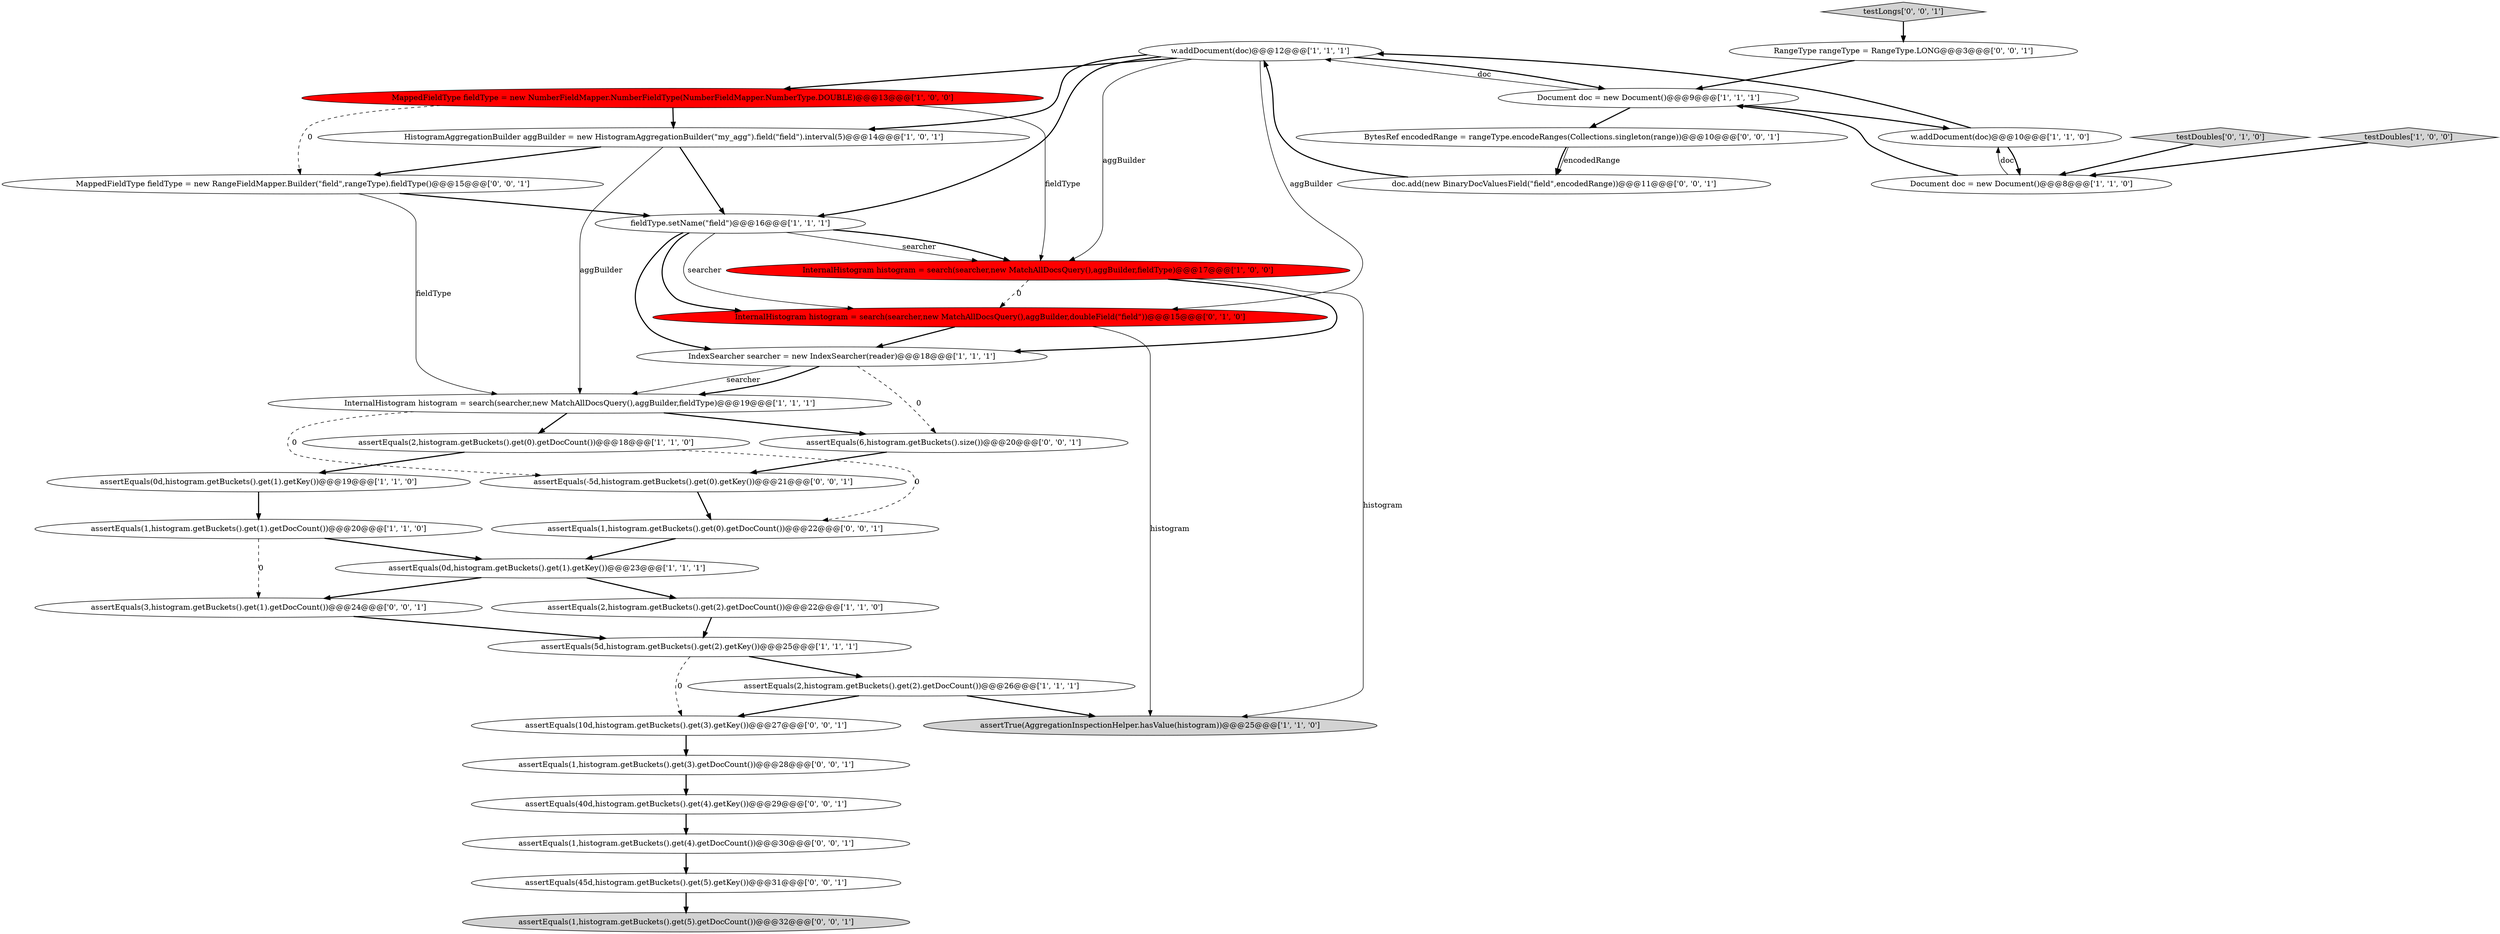 digraph {
24 [style = filled, label = "assertEquals(-5d,histogram.getBuckets().get(0).getKey())@@@21@@@['0', '0', '1']", fillcolor = white, shape = ellipse image = "AAA0AAABBB3BBB"];
17 [style = filled, label = "Document doc = new Document()@@@9@@@['1', '1', '1']", fillcolor = white, shape = ellipse image = "AAA0AAABBB1BBB"];
34 [style = filled, label = "testLongs['0', '0', '1']", fillcolor = lightgray, shape = diamond image = "AAA0AAABBB3BBB"];
30 [style = filled, label = "assertEquals(1,histogram.getBuckets().get(4).getDocCount())@@@30@@@['0', '0', '1']", fillcolor = white, shape = ellipse image = "AAA0AAABBB3BBB"];
22 [style = filled, label = "assertEquals(45d,histogram.getBuckets().get(5).getKey())@@@31@@@['0', '0', '1']", fillcolor = white, shape = ellipse image = "AAA0AAABBB3BBB"];
35 [style = filled, label = "assertEquals(10d,histogram.getBuckets().get(3).getKey())@@@27@@@['0', '0', '1']", fillcolor = white, shape = ellipse image = "AAA0AAABBB3BBB"];
15 [style = filled, label = "w.addDocument(doc)@@@12@@@['1', '1', '1']", fillcolor = white, shape = ellipse image = "AAA0AAABBB1BBB"];
20 [style = filled, label = "InternalHistogram histogram = search(searcher,new MatchAllDocsQuery(),aggBuilder,doubleField(\"field\"))@@@15@@@['0', '1', '0']", fillcolor = red, shape = ellipse image = "AAA1AAABBB2BBB"];
13 [style = filled, label = "assertEquals(1,histogram.getBuckets().get(1).getDocCount())@@@20@@@['1', '1', '0']", fillcolor = white, shape = ellipse image = "AAA0AAABBB1BBB"];
25 [style = filled, label = "BytesRef encodedRange = rangeType.encodeRanges(Collections.singleton(range))@@@10@@@['0', '0', '1']", fillcolor = white, shape = ellipse image = "AAA0AAABBB3BBB"];
19 [style = filled, label = "testDoubles['0', '1', '0']", fillcolor = lightgray, shape = diamond image = "AAA0AAABBB2BBB"];
21 [style = filled, label = "RangeType rangeType = RangeType.LONG@@@3@@@['0', '0', '1']", fillcolor = white, shape = ellipse image = "AAA0AAABBB3BBB"];
33 [style = filled, label = "MappedFieldType fieldType = new RangeFieldMapper.Builder(\"field\",rangeType).fieldType()@@@15@@@['0', '0', '1']", fillcolor = white, shape = ellipse image = "AAA0AAABBB3BBB"];
8 [style = filled, label = "MappedFieldType fieldType = new NumberFieldMapper.NumberFieldType(NumberFieldMapper.NumberType.DOUBLE)@@@13@@@['1', '0', '0']", fillcolor = red, shape = ellipse image = "AAA1AAABBB1BBB"];
14 [style = filled, label = "testDoubles['1', '0', '0']", fillcolor = lightgray, shape = diamond image = "AAA0AAABBB1BBB"];
29 [style = filled, label = "doc.add(new BinaryDocValuesField(\"field\",encodedRange))@@@11@@@['0', '0', '1']", fillcolor = white, shape = ellipse image = "AAA0AAABBB3BBB"];
3 [style = filled, label = "assertTrue(AggregationInspectionHelper.hasValue(histogram))@@@25@@@['1', '1', '0']", fillcolor = lightgray, shape = ellipse image = "AAA0AAABBB1BBB"];
32 [style = filled, label = "assertEquals(1,histogram.getBuckets().get(5).getDocCount())@@@32@@@['0', '0', '1']", fillcolor = lightgray, shape = ellipse image = "AAA0AAABBB3BBB"];
18 [style = filled, label = "IndexSearcher searcher = new IndexSearcher(reader)@@@18@@@['1', '1', '1']", fillcolor = white, shape = ellipse image = "AAA0AAABBB1BBB"];
16 [style = filled, label = "assertEquals(0d,histogram.getBuckets().get(1).getKey())@@@19@@@['1', '1', '0']", fillcolor = white, shape = ellipse image = "AAA0AAABBB1BBB"];
12 [style = filled, label = "HistogramAggregationBuilder aggBuilder = new HistogramAggregationBuilder(\"my_agg\").field(\"field\").interval(5)@@@14@@@['1', '0', '1']", fillcolor = white, shape = ellipse image = "AAA0AAABBB1BBB"];
7 [style = filled, label = "assertEquals(2,histogram.getBuckets().get(0).getDocCount())@@@18@@@['1', '1', '0']", fillcolor = white, shape = ellipse image = "AAA0AAABBB1BBB"];
23 [style = filled, label = "assertEquals(1,histogram.getBuckets().get(3).getDocCount())@@@28@@@['0', '0', '1']", fillcolor = white, shape = ellipse image = "AAA0AAABBB3BBB"];
10 [style = filled, label = "InternalHistogram histogram = search(searcher,new MatchAllDocsQuery(),aggBuilder,fieldType)@@@19@@@['1', '1', '1']", fillcolor = white, shape = ellipse image = "AAA0AAABBB1BBB"];
0 [style = filled, label = "assertEquals(0d,histogram.getBuckets().get(1).getKey())@@@23@@@['1', '1', '1']", fillcolor = white, shape = ellipse image = "AAA0AAABBB1BBB"];
27 [style = filled, label = "assertEquals(6,histogram.getBuckets().size())@@@20@@@['0', '0', '1']", fillcolor = white, shape = ellipse image = "AAA0AAABBB3BBB"];
2 [style = filled, label = "Document doc = new Document()@@@8@@@['1', '1', '0']", fillcolor = white, shape = ellipse image = "AAA0AAABBB1BBB"];
28 [style = filled, label = "assertEquals(40d,histogram.getBuckets().get(4).getKey())@@@29@@@['0', '0', '1']", fillcolor = white, shape = ellipse image = "AAA0AAABBB3BBB"];
31 [style = filled, label = "assertEquals(3,histogram.getBuckets().get(1).getDocCount())@@@24@@@['0', '0', '1']", fillcolor = white, shape = ellipse image = "AAA0AAABBB3BBB"];
9 [style = filled, label = "fieldType.setName(\"field\")@@@16@@@['1', '1', '1']", fillcolor = white, shape = ellipse image = "AAA0AAABBB1BBB"];
4 [style = filled, label = "assertEquals(2,histogram.getBuckets().get(2).getDocCount())@@@26@@@['1', '1', '1']", fillcolor = white, shape = ellipse image = "AAA0AAABBB1BBB"];
6 [style = filled, label = "w.addDocument(doc)@@@10@@@['1', '1', '0']", fillcolor = white, shape = ellipse image = "AAA0AAABBB1BBB"];
11 [style = filled, label = "assertEquals(5d,histogram.getBuckets().get(2).getKey())@@@25@@@['1', '1', '1']", fillcolor = white, shape = ellipse image = "AAA0AAABBB1BBB"];
5 [style = filled, label = "InternalHistogram histogram = search(searcher,new MatchAllDocsQuery(),aggBuilder,fieldType)@@@17@@@['1', '0', '0']", fillcolor = red, shape = ellipse image = "AAA1AAABBB1BBB"];
26 [style = filled, label = "assertEquals(1,histogram.getBuckets().get(0).getDocCount())@@@22@@@['0', '0', '1']", fillcolor = white, shape = ellipse image = "AAA0AAABBB3BBB"];
1 [style = filled, label = "assertEquals(2,histogram.getBuckets().get(2).getDocCount())@@@22@@@['1', '1', '0']", fillcolor = white, shape = ellipse image = "AAA0AAABBB1BBB"];
2->17 [style = bold, label=""];
17->25 [style = bold, label=""];
4->3 [style = bold, label=""];
29->15 [style = bold, label=""];
4->35 [style = bold, label=""];
16->13 [style = bold, label=""];
30->22 [style = bold, label=""];
28->30 [style = bold, label=""];
17->6 [style = bold, label=""];
2->6 [style = solid, label="doc"];
10->27 [style = bold, label=""];
17->15 [style = solid, label="doc"];
8->33 [style = dashed, label="0"];
18->27 [style = dashed, label="0"];
11->4 [style = bold, label=""];
15->5 [style = solid, label="aggBuilder"];
5->3 [style = solid, label="histogram"];
22->32 [style = bold, label=""];
9->20 [style = bold, label=""];
9->5 [style = solid, label="searcher"];
5->18 [style = bold, label=""];
19->2 [style = bold, label=""];
8->5 [style = solid, label="fieldType"];
25->29 [style = bold, label=""];
20->3 [style = solid, label="histogram"];
12->9 [style = bold, label=""];
33->9 [style = bold, label=""];
18->10 [style = solid, label="searcher"];
10->7 [style = bold, label=""];
9->20 [style = solid, label="searcher"];
31->11 [style = bold, label=""];
6->15 [style = bold, label=""];
1->11 [style = bold, label=""];
5->20 [style = dashed, label="0"];
6->2 [style = bold, label=""];
23->28 [style = bold, label=""];
20->18 [style = bold, label=""];
12->10 [style = solid, label="aggBuilder"];
24->26 [style = bold, label=""];
35->23 [style = bold, label=""];
15->17 [style = bold, label=""];
26->0 [style = bold, label=""];
9->18 [style = bold, label=""];
18->10 [style = bold, label=""];
13->31 [style = dashed, label="0"];
15->9 [style = bold, label=""];
33->10 [style = solid, label="fieldType"];
0->1 [style = bold, label=""];
7->16 [style = bold, label=""];
12->33 [style = bold, label=""];
9->5 [style = bold, label=""];
25->29 [style = solid, label="encodedRange"];
27->24 [style = bold, label=""];
14->2 [style = bold, label=""];
15->12 [style = bold, label=""];
7->26 [style = dashed, label="0"];
15->20 [style = solid, label="aggBuilder"];
21->17 [style = bold, label=""];
10->24 [style = dashed, label="0"];
15->8 [style = bold, label=""];
8->12 [style = bold, label=""];
34->21 [style = bold, label=""];
11->35 [style = dashed, label="0"];
0->31 [style = bold, label=""];
13->0 [style = bold, label=""];
}
